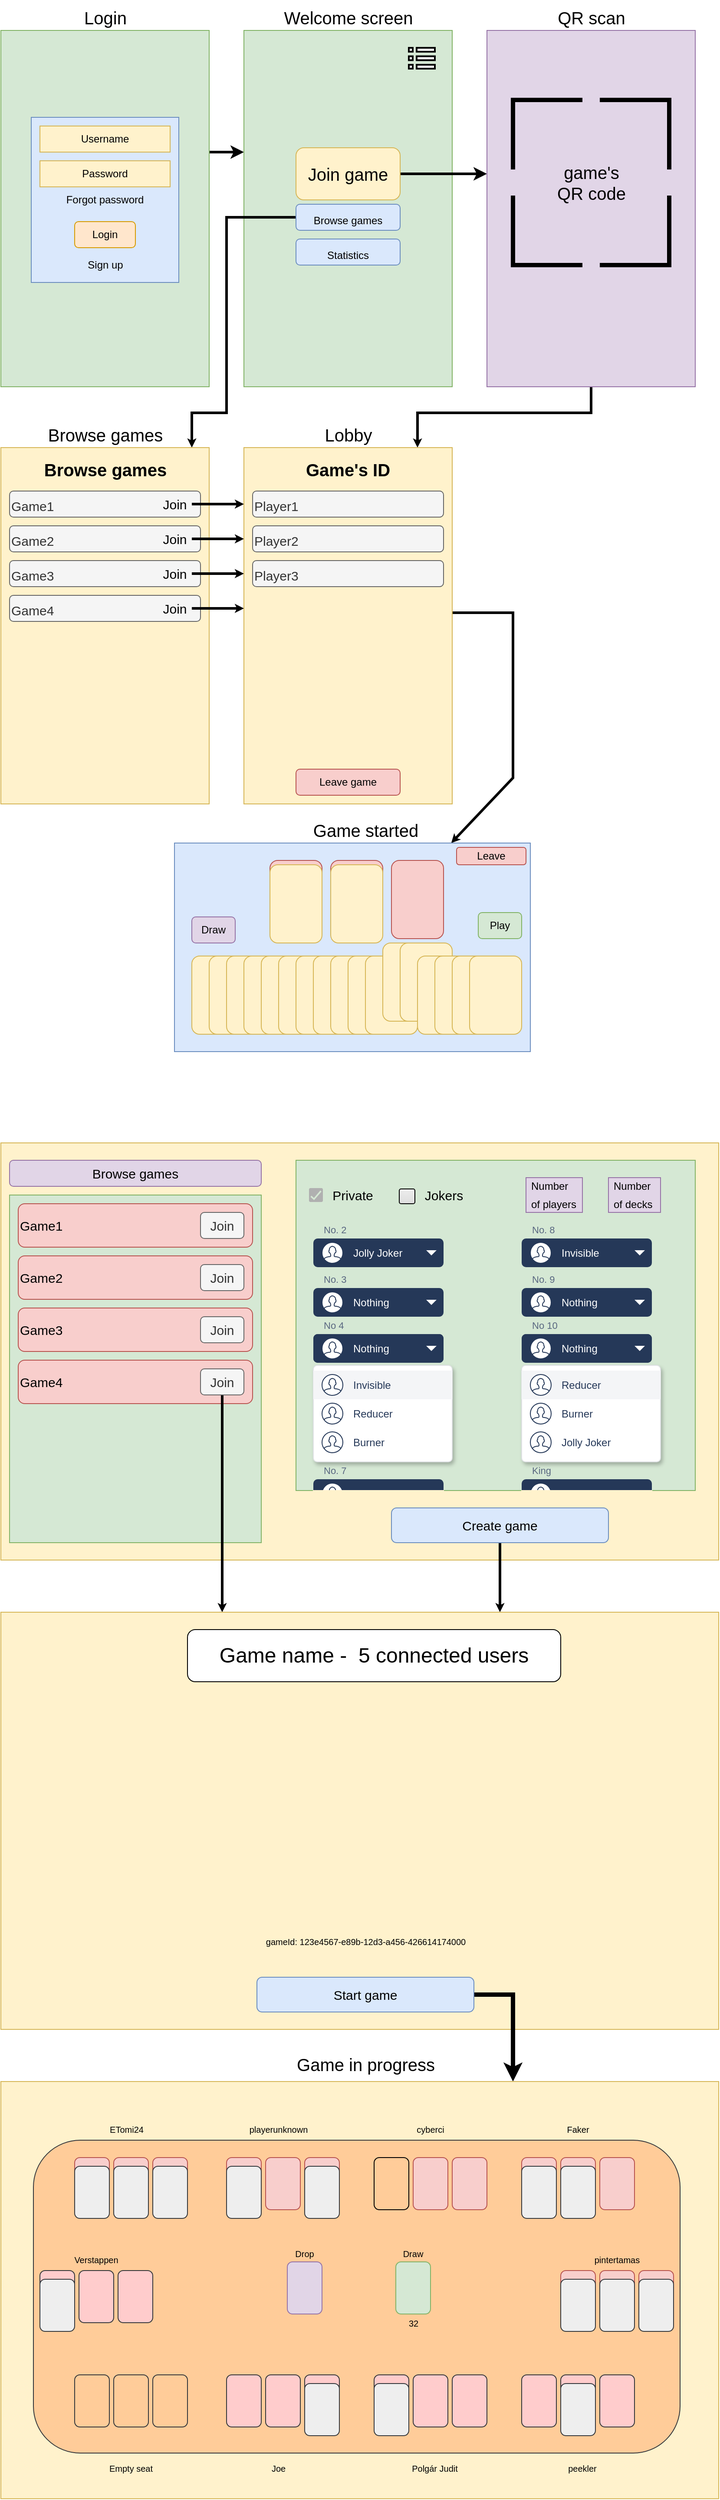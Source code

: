 <mxfile version="17.1.3" type="device"><diagram id="ppjYum0InHCJ8XuV95lM" name="Page-1"><mxGraphModel dx="1422" dy="726" grid="1" gridSize="10" guides="1" tooltips="1" connect="1" arrows="1" fold="1" page="1" pageScale="1" pageWidth="827" pageHeight="1169" math="0" shadow="0"><root><mxCell id="0"/><mxCell id="1" parent="0"/><mxCell id="SEKt87RQ-kt64oMOEVJj-13" value="" style="edgeStyle=orthogonalEdgeStyle;rounded=0;orthogonalLoop=1;jettySize=auto;html=1;fontSize=24;strokeWidth=3;" parent="1" source="SEKt87RQ-kt64oMOEVJj-2" target="SEKt87RQ-kt64oMOEVJj-10" edge="1"><mxGeometry relative="1" as="geometry"><Array as="points"><mxPoint x="260" y="180"/><mxPoint x="260" y="180"/></Array></mxGeometry></mxCell><mxCell id="SEKt87RQ-kt64oMOEVJj-2" value="" style="rounded=0;whiteSpace=wrap;html=1;strokeColor=#82b366;fillColor=#d5e8d4;" parent="1" vertex="1"><mxGeometry y="40" width="240" height="410" as="geometry"/></mxCell><mxCell id="SEKt87RQ-kt64oMOEVJj-3" value="&lt;font style=&quot;font-size: 20px&quot;&gt;Login&lt;/font&gt;" style="text;html=1;align=center;verticalAlign=middle;resizable=0;points=[];autosize=1;strokeColor=none;fillColor=none;" parent="1" vertex="1"><mxGeometry x="90" y="15" width="60" height="20" as="geometry"/></mxCell><mxCell id="SEKt87RQ-kt64oMOEVJj-4" value="Forgot password" style="rounded=0;whiteSpace=wrap;html=1;strokeColor=#6c8ebf;fillColor=#dae8fc;" parent="1" vertex="1"><mxGeometry x="35" y="140" width="170" height="190" as="geometry"/></mxCell><mxCell id="SEKt87RQ-kt64oMOEVJj-5" value="Username" style="rounded=0;whiteSpace=wrap;html=1;fillColor=#fff2cc;strokeColor=#d6b656;" parent="1" vertex="1"><mxGeometry x="45" y="150" width="150" height="30" as="geometry"/></mxCell><mxCell id="SEKt87RQ-kt64oMOEVJj-6" value="Password" style="rounded=0;whiteSpace=wrap;html=1;fillColor=#fff2cc;strokeColor=#d6b656;" parent="1" vertex="1"><mxGeometry x="45" y="190" width="150" height="30" as="geometry"/></mxCell><mxCell id="SEKt87RQ-kt64oMOEVJj-8" value="Login" style="rounded=1;whiteSpace=wrap;html=1;strokeColor=#d79b00;fillColor=#ffe6cc;" parent="1" vertex="1"><mxGeometry x="85" y="260" width="70" height="30" as="geometry"/></mxCell><mxCell id="SEKt87RQ-kt64oMOEVJj-9" value="Sign up" style="text;html=1;align=center;verticalAlign=middle;resizable=0;points=[];autosize=1;strokeColor=none;fillColor=none;" parent="1" vertex="1"><mxGeometry x="90" y="300" width="60" height="20" as="geometry"/></mxCell><mxCell id="SEKt87RQ-kt64oMOEVJj-10" value="" style="rounded=0;whiteSpace=wrap;html=1;strokeColor=#82b366;fillColor=#d5e8d4;" parent="1" vertex="1"><mxGeometry x="280" y="40" width="240" height="410" as="geometry"/></mxCell><mxCell id="SEKt87RQ-kt64oMOEVJj-22" style="edgeStyle=orthogonalEdgeStyle;rounded=0;orthogonalLoop=1;jettySize=auto;html=1;fontSize=20;strokeWidth=3;" parent="1" source="SEKt87RQ-kt64oMOEVJj-14" target="SEKt87RQ-kt64oMOEVJj-21" edge="1"><mxGeometry relative="1" as="geometry"><Array as="points"><mxPoint x="570" y="220"/><mxPoint x="570" y="220"/></Array></mxGeometry></mxCell><mxCell id="SEKt87RQ-kt64oMOEVJj-14" value="&lt;font style=&quot;font-size: 20px&quot;&gt;Join game&lt;/font&gt;" style="rounded=1;whiteSpace=wrap;html=1;fontSize=24;fillColor=#fff2cc;strokeColor=#d6b656;" parent="1" vertex="1"><mxGeometry x="340" y="175" width="120" height="60" as="geometry"/></mxCell><mxCell id="SEKt87RQ-kt64oMOEVJj-17" value="" style="html=1;verticalLabelPosition=bottom;align=center;labelBackgroundColor=#ffffff;verticalAlign=top;strokeWidth=2;shadow=0;dashed=0;shape=mxgraph.ios7.icons.preferences;pointerEvents=1;rounded=1;fontSize=24;" parent="1" vertex="1"><mxGeometry x="470" y="60" width="30" height="24" as="geometry"/></mxCell><mxCell id="SEKt87RQ-kt64oMOEVJj-18" value="&lt;font style=&quot;font-size: 20px&quot;&gt;Welcome screen&lt;/font&gt;" style="text;html=1;align=center;verticalAlign=middle;resizable=0;points=[];autosize=1;strokeColor=none;fillColor=none;fontSize=24;" parent="1" vertex="1"><mxGeometry x="320" y="5" width="160" height="40" as="geometry"/></mxCell><mxCell id="SEKt87RQ-kt64oMOEVJj-20" value="&lt;font style=&quot;font-size: 12px&quot;&gt;Statistics&lt;/font&gt;" style="rounded=1;whiteSpace=wrap;html=1;fontSize=24;fillColor=#dae8fc;strokeColor=#6c8ebf;" parent="1" vertex="1"><mxGeometry x="340" y="280" width="120" height="30" as="geometry"/></mxCell><mxCell id="SEKt87RQ-kt64oMOEVJj-33" style="edgeStyle=orthogonalEdgeStyle;rounded=0;orthogonalLoop=1;jettySize=auto;html=1;fontSize=20;strokeWidth=1;endSize=1;startSize=1;jumpSize=1;startArrow=none;" parent="1" source="SEKt87RQ-kt64oMOEVJj-34" target="SEKt87RQ-kt64oMOEVJj-32" edge="1"><mxGeometry relative="1" as="geometry"><Array as="points"><mxPoint x="400" y="490"/></Array></mxGeometry></mxCell><mxCell id="SEKt87RQ-kt64oMOEVJj-119" style="edgeStyle=orthogonalEdgeStyle;rounded=0;jumpSize=1;orthogonalLoop=1;jettySize=auto;html=1;fontSize=15;startSize=1;endSize=1;strokeWidth=3;" parent="1" source="SEKt87RQ-kt64oMOEVJj-21" target="SEKt87RQ-kt64oMOEVJj-32" edge="1"><mxGeometry relative="1" as="geometry"><Array as="points"><mxPoint x="680" y="480"/><mxPoint x="480" y="480"/></Array></mxGeometry></mxCell><mxCell id="SEKt87RQ-kt64oMOEVJj-21" value="" style="rounded=0;whiteSpace=wrap;html=1;strokeColor=#9673a6;fillColor=#e1d5e7;" parent="1" vertex="1"><mxGeometry x="560" y="40" width="240" height="410" as="geometry"/></mxCell><mxCell id="SEKt87RQ-kt64oMOEVJj-24" value="" style="endArrow=none;html=1;rounded=0;fontSize=20;strokeWidth=5;" parent="1" edge="1"><mxGeometry width="50" height="50" relative="1" as="geometry"><mxPoint x="670" y="120" as="sourcePoint"/><mxPoint x="590" y="200" as="targetPoint"/><Array as="points"><mxPoint x="590" y="120"/></Array></mxGeometry></mxCell><mxCell id="SEKt87RQ-kt64oMOEVJj-25" value="" style="endArrow=none;html=1;rounded=0;fontSize=20;strokeWidth=5;" parent="1" edge="1"><mxGeometry width="50" height="50" relative="1" as="geometry"><mxPoint x="690" y="120" as="sourcePoint"/><mxPoint x="770" y="200" as="targetPoint"/><Array as="points"><mxPoint x="770" y="120"/></Array></mxGeometry></mxCell><mxCell id="SEKt87RQ-kt64oMOEVJj-28" value="" style="endArrow=none;html=1;rounded=0;fontSize=20;strokeWidth=5;" parent="1" edge="1"><mxGeometry width="50" height="50" relative="1" as="geometry"><mxPoint x="690" y="310" as="sourcePoint"/><mxPoint x="770" y="230" as="targetPoint"/><Array as="points"><mxPoint x="770" y="310"/></Array></mxGeometry></mxCell><mxCell id="SEKt87RQ-kt64oMOEVJj-29" value="" style="endArrow=none;html=1;rounded=0;fontSize=20;strokeWidth=5;" parent="1" edge="1"><mxGeometry width="50" height="50" relative="1" as="geometry"><mxPoint x="670" y="310" as="sourcePoint"/><mxPoint x="590" y="230" as="targetPoint"/><Array as="points"><mxPoint x="590" y="310"/></Array></mxGeometry></mxCell><mxCell id="SEKt87RQ-kt64oMOEVJj-30" value="QR scan" style="text;html=1;align=center;verticalAlign=middle;resizable=0;points=[];autosize=1;strokeColor=none;fillColor=none;fontSize=20;" parent="1" vertex="1"><mxGeometry x="635" y="10" width="90" height="30" as="geometry"/></mxCell><mxCell id="SEKt87RQ-kt64oMOEVJj-31" value="game's&lt;br&gt;QR code" style="text;html=1;align=center;verticalAlign=middle;resizable=0;points=[];autosize=1;strokeColor=none;fillColor=none;fontSize=20;" parent="1" vertex="1"><mxGeometry x="635" y="190" width="90" height="50" as="geometry"/></mxCell><mxCell id="SEKt87RQ-kt64oMOEVJj-121" style="edgeStyle=orthogonalEdgeStyle;rounded=0;jumpSize=1;orthogonalLoop=1;jettySize=auto;html=1;fontSize=15;startSize=1;endSize=1;strokeWidth=3;" parent="1" source="SEKt87RQ-kt64oMOEVJj-32" target="SEKt87RQ-kt64oMOEVJj-43" edge="1"><mxGeometry relative="1" as="geometry"><mxPoint x="750" y="940" as="targetPoint"/><Array as="points"><mxPoint x="590" y="710"/><mxPoint x="590" y="900"/></Array></mxGeometry></mxCell><mxCell id="SEKt87RQ-kt64oMOEVJj-32" value="" style="rounded=0;whiteSpace=wrap;html=1;strokeColor=#d6b656;fillColor=#fff2cc;" parent="1" vertex="1"><mxGeometry x="280" y="520" width="240" height="410" as="geometry"/></mxCell><mxCell id="SEKt87RQ-kt64oMOEVJj-34" value="Lobby" style="text;html=1;align=center;verticalAlign=middle;resizable=0;points=[];autosize=1;strokeColor=none;fillColor=none;fontSize=20;" parent="1" vertex="1"><mxGeometry x="365" y="490" width="70" height="30" as="geometry"/></mxCell><mxCell id="SEKt87RQ-kt64oMOEVJj-36" value="&lt;b&gt;Game's ID&lt;/b&gt;" style="text;html=1;strokeColor=none;fillColor=none;align=center;verticalAlign=middle;whiteSpace=wrap;rounded=0;fontSize=20;" parent="1" vertex="1"><mxGeometry x="345" y="530" width="110" height="30" as="geometry"/></mxCell><mxCell id="SEKt87RQ-kt64oMOEVJj-37" value="&lt;font style=&quot;font-size: 15px&quot;&gt;Player1&lt;/font&gt;" style="rounded=1;whiteSpace=wrap;html=1;fontSize=20;strokeColor=#666666;fillColor=#f5f5f5;fontColor=#333333;align=left;" parent="1" vertex="1"><mxGeometry x="290" y="570" width="220" height="30" as="geometry"/></mxCell><mxCell id="SEKt87RQ-kt64oMOEVJj-38" value="&lt;font style=&quot;font-size: 15px&quot;&gt;Player2&lt;/font&gt;" style="rounded=1;whiteSpace=wrap;html=1;fontSize=20;strokeColor=#666666;fillColor=#f5f5f5;fontColor=#333333;align=left;" parent="1" vertex="1"><mxGeometry x="290" y="610" width="220" height="30" as="geometry"/></mxCell><mxCell id="SEKt87RQ-kt64oMOEVJj-39" value="&lt;font style=&quot;font-size: 15px&quot;&gt;Player3&lt;/font&gt;" style="rounded=1;whiteSpace=wrap;html=1;fontSize=20;strokeColor=#666666;fillColor=#f5f5f5;fontColor=#333333;align=left;" parent="1" vertex="1"><mxGeometry x="290" y="650" width="220" height="30" as="geometry"/></mxCell><mxCell id="SEKt87RQ-kt64oMOEVJj-41" value="Leave game" style="rounded=1;whiteSpace=wrap;html=1;fontSize=12;strokeColor=#b85450;fillColor=#f8cecc;" parent="1" vertex="1"><mxGeometry x="340" y="890" width="120" height="30" as="geometry"/></mxCell><mxCell id="SEKt87RQ-kt64oMOEVJj-43" value="" style="rounded=0;whiteSpace=wrap;html=1;strokeColor=#6c8ebf;fillColor=#dae8fc;rotation=90;" parent="1" vertex="1"><mxGeometry x="285" y="890" width="240" height="410" as="geometry"/></mxCell><mxCell id="SEKt87RQ-kt64oMOEVJj-44" value="&lt;font style=&quot;font-size: 20px&quot;&gt;Game started&lt;/font&gt;" style="text;html=1;align=center;verticalAlign=middle;resizable=0;points=[];autosize=1;strokeColor=none;fillColor=none;fontSize=12;" parent="1" vertex="1"><mxGeometry x="350" y="950" width="140" height="20" as="geometry"/></mxCell><mxCell id="SEKt87RQ-kt64oMOEVJj-45" value="" style="rounded=1;whiteSpace=wrap;html=1;fontSize=20;strokeColor=#d6b656;fillColor=#fff2cc;" parent="1" vertex="1"><mxGeometry x="220" y="1105" width="60" height="90" as="geometry"/></mxCell><mxCell id="SEKt87RQ-kt64oMOEVJj-47" value="" style="rounded=1;whiteSpace=wrap;html=1;fontSize=20;strokeColor=#d6b656;fillColor=#fff2cc;" parent="1" vertex="1"><mxGeometry x="240" y="1105" width="60" height="90" as="geometry"/></mxCell><mxCell id="SEKt87RQ-kt64oMOEVJj-48" value="" style="rounded=1;whiteSpace=wrap;html=1;fontSize=20;strokeColor=#d6b656;fillColor=#fff2cc;" parent="1" vertex="1"><mxGeometry x="260" y="1105" width="60" height="90" as="geometry"/></mxCell><mxCell id="SEKt87RQ-kt64oMOEVJj-49" value="" style="rounded=1;whiteSpace=wrap;html=1;fontSize=20;strokeColor=#d6b656;fillColor=#fff2cc;" parent="1" vertex="1"><mxGeometry x="280" y="1105" width="60" height="90" as="geometry"/></mxCell><mxCell id="SEKt87RQ-kt64oMOEVJj-50" value="" style="rounded=1;whiteSpace=wrap;html=1;fontSize=20;strokeColor=#d6b656;fillColor=#fff2cc;" parent="1" vertex="1"><mxGeometry x="300" y="1105" width="60" height="90" as="geometry"/></mxCell><mxCell id="SEKt87RQ-kt64oMOEVJj-51" value="" style="rounded=1;whiteSpace=wrap;html=1;fontSize=20;strokeColor=#d6b656;fillColor=#fff2cc;" parent="1" vertex="1"><mxGeometry x="320" y="1105" width="60" height="90" as="geometry"/></mxCell><mxCell id="SEKt87RQ-kt64oMOEVJj-52" value="" style="rounded=1;whiteSpace=wrap;html=1;fontSize=20;strokeColor=#d6b656;fillColor=#fff2cc;" parent="1" vertex="1"><mxGeometry x="340" y="1105" width="60" height="90" as="geometry"/></mxCell><mxCell id="SEKt87RQ-kt64oMOEVJj-53" value="" style="rounded=1;whiteSpace=wrap;html=1;fontSize=20;strokeColor=#d6b656;fillColor=#fff2cc;" parent="1" vertex="1"><mxGeometry x="360" y="1105" width="60" height="90" as="geometry"/></mxCell><mxCell id="SEKt87RQ-kt64oMOEVJj-54" value="" style="rounded=1;whiteSpace=wrap;html=1;fontSize=20;strokeColor=#d6b656;fillColor=#fff2cc;" parent="1" vertex="1"><mxGeometry x="380" y="1105" width="60" height="90" as="geometry"/></mxCell><mxCell id="SEKt87RQ-kt64oMOEVJj-55" value="" style="rounded=1;whiteSpace=wrap;html=1;fontSize=20;strokeColor=#d6b656;fillColor=#fff2cc;" parent="1" vertex="1"><mxGeometry x="400" y="1105" width="60" height="90" as="geometry"/></mxCell><mxCell id="SEKt87RQ-kt64oMOEVJj-56" value="" style="rounded=1;whiteSpace=wrap;html=1;fontSize=20;strokeColor=#d6b656;fillColor=#fff2cc;" parent="1" vertex="1"><mxGeometry x="420" y="1105" width="60" height="90" as="geometry"/></mxCell><mxCell id="SEKt87RQ-kt64oMOEVJj-57" value="" style="rounded=1;whiteSpace=wrap;html=1;fontSize=20;strokeColor=#d6b656;fillColor=#fff2cc;" parent="1" vertex="1"><mxGeometry x="440" y="1090" width="60" height="90" as="geometry"/></mxCell><mxCell id="SEKt87RQ-kt64oMOEVJj-58" value="" style="rounded=1;whiteSpace=wrap;html=1;fontSize=20;strokeColor=#d6b656;fillColor=#fff2cc;" parent="1" vertex="1"><mxGeometry x="460" y="1090" width="60" height="90" as="geometry"/></mxCell><mxCell id="SEKt87RQ-kt64oMOEVJj-59" value="" style="rounded=1;whiteSpace=wrap;html=1;fontSize=20;strokeColor=#d6b656;fillColor=#fff2cc;" parent="1" vertex="1"><mxGeometry x="480" y="1105" width="60" height="90" as="geometry"/></mxCell><mxCell id="SEKt87RQ-kt64oMOEVJj-60" value="" style="rounded=1;whiteSpace=wrap;html=1;fontSize=20;strokeColor=#d6b656;fillColor=#fff2cc;" parent="1" vertex="1"><mxGeometry x="500" y="1105" width="60" height="90" as="geometry"/></mxCell><mxCell id="SEKt87RQ-kt64oMOEVJj-61" value="" style="rounded=1;whiteSpace=wrap;html=1;fontSize=20;strokeColor=#d6b656;fillColor=#fff2cc;" parent="1" vertex="1"><mxGeometry x="520" y="1105" width="60" height="90" as="geometry"/></mxCell><mxCell id="SEKt87RQ-kt64oMOEVJj-62" value="" style="rounded=1;whiteSpace=wrap;html=1;fontSize=20;strokeColor=#d6b656;fillColor=#fff2cc;" parent="1" vertex="1"><mxGeometry x="540" y="1105" width="60" height="90" as="geometry"/></mxCell><mxCell id="SEKt87RQ-kt64oMOEVJj-63" value="" style="rounded=1;whiteSpace=wrap;html=1;fontSize=20;strokeColor=#b85450;fillColor=#f8cecc;" parent="1" vertex="1"><mxGeometry x="310" y="995" width="60" height="90" as="geometry"/></mxCell><mxCell id="SEKt87RQ-kt64oMOEVJj-64" value="" style="rounded=1;whiteSpace=wrap;html=1;fontSize=20;strokeColor=#b85450;fillColor=#f8cecc;" parent="1" vertex="1"><mxGeometry x="380" y="995" width="60" height="90" as="geometry"/></mxCell><mxCell id="SEKt87RQ-kt64oMOEVJj-65" value="" style="rounded=1;whiteSpace=wrap;html=1;fontSize=20;strokeColor=#b85450;fillColor=#f8cecc;" parent="1" vertex="1"><mxGeometry x="450" y="995" width="60" height="90" as="geometry"/></mxCell><mxCell id="SEKt87RQ-kt64oMOEVJj-66" value="" style="rounded=1;whiteSpace=wrap;html=1;fontSize=20;strokeColor=#d6b656;fillColor=#fff2cc;" parent="1" vertex="1"><mxGeometry x="310" y="1000" width="60" height="90" as="geometry"/></mxCell><mxCell id="SEKt87RQ-kt64oMOEVJj-67" value="" style="rounded=1;whiteSpace=wrap;html=1;fontSize=20;strokeColor=#d6b656;fillColor=#fff2cc;" parent="1" vertex="1"><mxGeometry x="380" y="1000" width="60" height="90" as="geometry"/></mxCell><mxCell id="SEKt87RQ-kt64oMOEVJj-71" value="Leave" style="rounded=1;whiteSpace=wrap;html=1;fontSize=12;strokeColor=#b85450;fillColor=#f8cecc;" parent="1" vertex="1"><mxGeometry x="525" y="980" width="80" height="20" as="geometry"/></mxCell><mxCell id="SEKt87RQ-kt64oMOEVJj-91" value="Play" style="rounded=1;whiteSpace=wrap;html=1;fontSize=12;fillColor=#d5e8d4;strokeColor=#82b366;" parent="1" vertex="1"><mxGeometry x="550" y="1055" width="50" height="30" as="geometry"/></mxCell><mxCell id="SEKt87RQ-kt64oMOEVJj-92" value="Draw" style="rounded=1;whiteSpace=wrap;html=1;fontSize=12;fillColor=#e1d5e7;strokeColor=#9673a6;" parent="1" vertex="1"><mxGeometry x="220" y="1060" width="50" height="30" as="geometry"/></mxCell><mxCell id="SEKt87RQ-kt64oMOEVJj-93" value="" style="rounded=0;whiteSpace=wrap;html=1;strokeColor=#d6b656;fillColor=#fff2cc;fontSize=15;" parent="1" vertex="1"><mxGeometry y="1320" width="827" height="480" as="geometry"/></mxCell><mxCell id="SEKt87RQ-kt64oMOEVJj-113" style="edgeStyle=orthogonalEdgeStyle;rounded=0;jumpSize=1;orthogonalLoop=1;jettySize=auto;html=1;fontSize=15;startSize=1;endSize=1;strokeWidth=3;" parent="1" source="SEKt87RQ-kt64oMOEVJj-95" target="SEKt87RQ-kt64oMOEVJj-96" edge="1"><mxGeometry relative="1" as="geometry"><Array as="points"><mxPoint x="260" y="255"/><mxPoint x="260" y="480"/><mxPoint x="220" y="480"/></Array></mxGeometry></mxCell><mxCell id="SEKt87RQ-kt64oMOEVJj-95" value="&lt;span style=&quot;font-size: 12px&quot;&gt;Browse games&lt;/span&gt;" style="rounded=1;whiteSpace=wrap;html=1;fontSize=24;fillColor=#dae8fc;strokeColor=#6c8ebf;" parent="1" vertex="1"><mxGeometry x="340" y="240" width="120" height="30" as="geometry"/></mxCell><mxCell id="SEKt87RQ-kt64oMOEVJj-96" value="" style="rounded=0;whiteSpace=wrap;html=1;strokeColor=#d6b656;fillColor=#fff2cc;" parent="1" vertex="1"><mxGeometry y="520" width="240" height="410" as="geometry"/></mxCell><mxCell id="SEKt87RQ-kt64oMOEVJj-99" value="&lt;b&gt;Browse games&lt;/b&gt;" style="text;html=1;strokeColor=none;fillColor=none;align=center;verticalAlign=middle;whiteSpace=wrap;rounded=0;fontSize=20;" parent="1" vertex="1"><mxGeometry x="42.5" y="530" width="155" height="30" as="geometry"/></mxCell><mxCell id="SEKt87RQ-kt64oMOEVJj-100" value="&lt;font style=&quot;font-size: 15px&quot;&gt;Game1&lt;/font&gt;" style="rounded=1;whiteSpace=wrap;html=1;fontSize=20;strokeColor=#666666;fillColor=#f5f5f5;fontColor=#333333;align=left;" parent="1" vertex="1"><mxGeometry x="10" y="570" width="220" height="30" as="geometry"/></mxCell><mxCell id="SEKt87RQ-kt64oMOEVJj-101" value="&lt;font style=&quot;font-size: 15px&quot;&gt;Game2&lt;/font&gt;" style="rounded=1;whiteSpace=wrap;html=1;fontSize=20;strokeColor=#666666;fillColor=#f5f5f5;fontColor=#333333;align=left;" parent="1" vertex="1"><mxGeometry x="10" y="610" width="220" height="30" as="geometry"/></mxCell><mxCell id="SEKt87RQ-kt64oMOEVJj-102" value="&lt;font style=&quot;font-size: 15px&quot;&gt;Game3&lt;/font&gt;" style="rounded=1;whiteSpace=wrap;html=1;fontSize=20;strokeColor=#666666;fillColor=#f5f5f5;fontColor=#333333;align=left;" parent="1" vertex="1"><mxGeometry x="10" y="650" width="220" height="30" as="geometry"/></mxCell><mxCell id="SEKt87RQ-kt64oMOEVJj-103" value="&lt;font style=&quot;font-size: 15px&quot;&gt;Game4&lt;/font&gt;" style="rounded=1;whiteSpace=wrap;html=1;fontSize=20;strokeColor=#666666;fillColor=#f5f5f5;fontColor=#333333;align=left;" parent="1" vertex="1"><mxGeometry x="10" y="690" width="220" height="30" as="geometry"/></mxCell><mxCell id="SEKt87RQ-kt64oMOEVJj-115" style="edgeStyle=orthogonalEdgeStyle;rounded=0;jumpSize=1;orthogonalLoop=1;jettySize=auto;html=1;fontSize=15;startSize=1;endSize=1;strokeWidth=3;" parent="1" source="SEKt87RQ-kt64oMOEVJj-108" target="SEKt87RQ-kt64oMOEVJj-32" edge="1"><mxGeometry relative="1" as="geometry"><Array as="points"><mxPoint x="280" y="585"/><mxPoint x="280" y="585"/></Array></mxGeometry></mxCell><mxCell id="SEKt87RQ-kt64oMOEVJj-108" value="Join" style="text;html=1;align=center;verticalAlign=middle;resizable=0;points=[];autosize=1;strokeColor=none;fillColor=none;fontSize=15;" parent="1" vertex="1"><mxGeometry x="180" y="575" width="40" height="20" as="geometry"/></mxCell><mxCell id="SEKt87RQ-kt64oMOEVJj-116" style="edgeStyle=orthogonalEdgeStyle;rounded=0;jumpSize=1;orthogonalLoop=1;jettySize=auto;html=1;fontSize=15;startSize=1;endSize=1;strokeWidth=3;" parent="1" source="SEKt87RQ-kt64oMOEVJj-109" target="SEKt87RQ-kt64oMOEVJj-32" edge="1"><mxGeometry relative="1" as="geometry"><Array as="points"><mxPoint x="270" y="625"/><mxPoint x="270" y="625"/></Array></mxGeometry></mxCell><mxCell id="SEKt87RQ-kt64oMOEVJj-109" value="Join" style="text;html=1;align=center;verticalAlign=middle;resizable=0;points=[];autosize=1;strokeColor=none;fillColor=none;fontSize=15;" parent="1" vertex="1"><mxGeometry x="180" y="615" width="40" height="20" as="geometry"/></mxCell><mxCell id="SEKt87RQ-kt64oMOEVJj-117" style="edgeStyle=orthogonalEdgeStyle;rounded=0;jumpSize=1;orthogonalLoop=1;jettySize=auto;html=1;fontSize=15;startSize=1;endSize=1;strokeWidth=3;" parent="1" source="SEKt87RQ-kt64oMOEVJj-110" target="SEKt87RQ-kt64oMOEVJj-32" edge="1"><mxGeometry relative="1" as="geometry"><Array as="points"><mxPoint x="270" y="665"/><mxPoint x="270" y="665"/></Array></mxGeometry></mxCell><mxCell id="SEKt87RQ-kt64oMOEVJj-110" value="Join" style="text;html=1;align=center;verticalAlign=middle;resizable=0;points=[];autosize=1;strokeColor=none;fillColor=none;fontSize=15;" parent="1" vertex="1"><mxGeometry x="180" y="655" width="40" height="20" as="geometry"/></mxCell><mxCell id="SEKt87RQ-kt64oMOEVJj-118" style="edgeStyle=orthogonalEdgeStyle;rounded=0;jumpSize=1;orthogonalLoop=1;jettySize=auto;html=1;fontSize=15;startSize=1;endSize=1;strokeWidth=3;" parent="1" source="SEKt87RQ-kt64oMOEVJj-111" target="SEKt87RQ-kt64oMOEVJj-32" edge="1"><mxGeometry relative="1" as="geometry"><Array as="points"><mxPoint x="270" y="705"/><mxPoint x="270" y="705"/></Array></mxGeometry></mxCell><mxCell id="SEKt87RQ-kt64oMOEVJj-111" value="Join" style="text;html=1;align=center;verticalAlign=middle;resizable=0;points=[];autosize=1;strokeColor=none;fillColor=none;fontSize=15;" parent="1" vertex="1"><mxGeometry x="180" y="695" width="40" height="20" as="geometry"/></mxCell><mxCell id="SEKt87RQ-kt64oMOEVJj-123" value="Browse games" style="rounded=1;whiteSpace=wrap;html=1;fontSize=15;strokeColor=#9673a6;fillColor=#e1d5e7;" parent="1" vertex="1"><mxGeometry x="10" y="1340" width="290" height="30" as="geometry"/></mxCell><mxCell id="SEKt87RQ-kt64oMOEVJj-124" value="" style="rounded=0;whiteSpace=wrap;html=1;fontSize=15;fillColor=#d5e8d4;strokeColor=#82b366;" parent="1" vertex="1"><mxGeometry x="10" y="1380" width="290" height="400" as="geometry"/></mxCell><mxCell id="SEKt87RQ-kt64oMOEVJj-125" value="Game1" style="rounded=1;whiteSpace=wrap;html=1;fontSize=15;strokeColor=#b85450;fillColor=#f8cecc;align=left;" parent="1" vertex="1"><mxGeometry x="20" y="1390" width="270" height="50" as="geometry"/></mxCell><mxCell id="SEKt87RQ-kt64oMOEVJj-126" value="Join" style="rounded=1;whiteSpace=wrap;html=1;fontSize=15;strokeColor=#666666;fillColor=#f5f5f5;fontColor=#333333;" parent="1" vertex="1"><mxGeometry x="230" y="1400" width="50" height="30" as="geometry"/></mxCell><mxCell id="SEKt87RQ-kt64oMOEVJj-127" value="Game2" style="rounded=1;whiteSpace=wrap;html=1;fontSize=15;strokeColor=#b85450;fillColor=#f8cecc;align=left;" parent="1" vertex="1"><mxGeometry x="20" y="1450" width="270" height="50" as="geometry"/></mxCell><mxCell id="SEKt87RQ-kt64oMOEVJj-128" value="Join" style="rounded=1;whiteSpace=wrap;html=1;fontSize=15;strokeColor=#666666;fillColor=#f5f5f5;fontColor=#333333;" parent="1" vertex="1"><mxGeometry x="230" y="1460" width="50" height="30" as="geometry"/></mxCell><mxCell id="SEKt87RQ-kt64oMOEVJj-129" value="Game3" style="rounded=1;whiteSpace=wrap;html=1;fontSize=15;strokeColor=#b85450;fillColor=#f8cecc;align=left;" parent="1" vertex="1"><mxGeometry x="20" y="1510" width="270" height="50" as="geometry"/></mxCell><mxCell id="SEKt87RQ-kt64oMOEVJj-130" value="Join" style="rounded=1;whiteSpace=wrap;html=1;fontSize=15;strokeColor=#666666;fillColor=#f5f5f5;fontColor=#333333;" parent="1" vertex="1"><mxGeometry x="230" y="1520" width="50" height="30" as="geometry"/></mxCell><mxCell id="SEKt87RQ-kt64oMOEVJj-131" value="Game4" style="rounded=1;whiteSpace=wrap;html=1;fontSize=15;strokeColor=#b85450;fillColor=#f8cecc;align=left;" parent="1" vertex="1"><mxGeometry x="20" y="1570" width="270" height="50" as="geometry"/></mxCell><mxCell id="SEKt87RQ-kt64oMOEVJj-223" style="edgeStyle=orthogonalEdgeStyle;rounded=0;jumpSize=1;orthogonalLoop=1;jettySize=auto;html=1;fontSize=12;startSize=1;endSize=1;strokeWidth=3;" parent="1" source="SEKt87RQ-kt64oMOEVJj-132" target="SEKt87RQ-kt64oMOEVJj-220" edge="1"><mxGeometry relative="1" as="geometry"><Array as="points"><mxPoint x="255" y="1800"/><mxPoint x="255" y="1800"/></Array></mxGeometry></mxCell><mxCell id="SEKt87RQ-kt64oMOEVJj-132" value="Join" style="rounded=1;whiteSpace=wrap;html=1;fontSize=15;strokeColor=#666666;fillColor=#f5f5f5;fontColor=#333333;" parent="1" vertex="1"><mxGeometry x="230" y="1580" width="50" height="30" as="geometry"/></mxCell><mxCell id="SEKt87RQ-kt64oMOEVJj-133" value="Browse games" style="text;html=1;align=center;verticalAlign=middle;resizable=0;points=[];autosize=1;strokeColor=none;fillColor=none;fontSize=20;" parent="1" vertex="1"><mxGeometry x="45" y="490" width="150" height="30" as="geometry"/></mxCell><mxCell id="SEKt87RQ-kt64oMOEVJj-134" value="" style="rounded=0;whiteSpace=wrap;html=1;fontSize=15;fillColor=#d5e8d4;strokeColor=#82b366;" parent="1" vertex="1"><mxGeometry x="340" y="1340" width="460" height="380" as="geometry"/></mxCell><mxCell id="SEKt87RQ-kt64oMOEVJj-136" value="" style="dashed=0;labelPosition=right;align=left;shape=mxgraph.gmdl.checkbox;strokeColor=none;fillColor=#B0B0B0;strokeWidth=2;aspect=fixed;sketch=0;rounded=0;fontSize=15;" parent="1" vertex="1"><mxGeometry x="355" y="1372" width="16" height="16" as="geometry"/></mxCell><mxCell id="SEKt87RQ-kt64oMOEVJj-137" value="Private" style="text;html=1;align=center;verticalAlign=middle;resizable=0;points=[];autosize=1;strokeColor=none;fillColor=none;fontSize=15;" parent="1" vertex="1"><mxGeometry x="375" y="1370" width="60" height="20" as="geometry"/></mxCell><mxCell id="SEKt87RQ-kt64oMOEVJj-142" value="&lt;font style=&quot;font-size: 12px&quot;&gt;Number&lt;br&gt;of players&lt;/font&gt;" style="strokeWidth=1;shadow=0;dashed=0;align=center;html=1;shape=mxgraph.mockup.text.textBox;align=left;fontSize=17;spacingLeft=4;spacingTop=-3;strokeColor=#9673a6;mainText=;rounded=0;fillColor=#e1d5e7;" parent="1" vertex="1"><mxGeometry x="605" y="1360" width="65" height="40" as="geometry"/></mxCell><mxCell id="SEKt87RQ-kt64oMOEVJj-143" value="&lt;span style=&quot;font-size: 12px&quot;&gt;Number&lt;br&gt;of decks&lt;/span&gt;" style="strokeWidth=1;shadow=0;dashed=0;align=center;html=1;shape=mxgraph.mockup.text.textBox;align=left;fontSize=17;spacingLeft=4;spacingTop=-3;strokeColor=#9673a6;mainText=;rounded=0;fillColor=#e1d5e7;" parent="1" vertex="1"><mxGeometry x="700" y="1360" width="60" height="40" as="geometry"/></mxCell><mxCell id="SEKt87RQ-kt64oMOEVJj-146" value="Jokers" style="text;html=1;align=center;verticalAlign=middle;resizable=0;points=[];autosize=1;strokeColor=none;fillColor=none;fontSize=15;" parent="1" vertex="1"><mxGeometry x="480" y="1370" width="60" height="20" as="geometry"/></mxCell><mxCell id="SEKt87RQ-kt64oMOEVJj-147" value="" style="html=1;shadow=0;dashed=0;shape=mxgraph.bootstrap.checkbox2;labelPosition=right;verticalLabelPosition=middle;align=left;verticalAlign=middle;gradientColor=#DEDEDE;fillColor=#EDEDED;checked=0;spacing=5;checkedFill=#0085FC;checkedStroke=#ffffff;sketch=0;rounded=0;fontSize=15;strokeColor=#000000;" parent="1" vertex="1"><mxGeometry x="459" y="1373" width="18" height="17" as="geometry"/></mxCell><mxCell id="SEKt87RQ-kt64oMOEVJj-159" value="No. 3" style="rounded=1;fillColor=none;strokeColor=none;html=1;fontColor=#596780;align=left;fontSize=11;spacingLeft=10;fontSize=11" parent="1" vertex="1"><mxGeometry x="360" y="1467" width="120" height="20" as="geometry"/></mxCell><mxCell id="SEKt87RQ-kt64oMOEVJj-181" value="" style="rounded=1;fillColor=#253858;strokeColor=none;html=1;fontSize=12;" parent="1" vertex="1"><mxGeometry x="360" y="1707" width="150" height="33" as="geometry"/></mxCell><mxCell id="SEKt87RQ-kt64oMOEVJj-182" value="" style="shape=triangle;direction=south;fillColor=#ffffff;strokeColor=none;html=1;rounded=0;fontSize=12;" parent="SEKt87RQ-kt64oMOEVJj-181" vertex="1"><mxGeometry x="1" y="0.5" width="12" height="6" relative="1" as="geometry"><mxPoint x="-20" y="-3" as="offset"/></mxGeometry></mxCell><mxCell id="SEKt87RQ-kt64oMOEVJj-183" value="Paige Turner" style="shape=mxgraph.ios7.icons.user;fillColor=#ffffff;strokeColor=#253858;html=1;fontColor=#ffffff;align=left;fontSize=12;spacingLeft=10;labelPosition=right;verticalLabelPosition=middle;verticalAlign=middle;rounded=0;" parent="SEKt87RQ-kt64oMOEVJj-181" vertex="1"><mxGeometry y="0.5" width="24" height="24" relative="1" as="geometry"><mxPoint x="10" y="-12" as="offset"/></mxGeometry></mxCell><mxCell id="SEKt87RQ-kt64oMOEVJj-160" value="" style="rounded=1;fillColor=#253858;strokeColor=none;html=1;fontSize=12;" parent="1" vertex="1"><mxGeometry x="360" y="1487" width="150" height="33" as="geometry"/></mxCell><mxCell id="SEKt87RQ-kt64oMOEVJj-161" value="" style="shape=triangle;direction=south;fillColor=#ffffff;strokeColor=none;html=1;rounded=0;fontSize=12;" parent="SEKt87RQ-kt64oMOEVJj-160" vertex="1"><mxGeometry x="1" y="0.5" width="12" height="6" relative="1" as="geometry"><mxPoint x="-20" y="-3" as="offset"/></mxGeometry></mxCell><mxCell id="SEKt87RQ-kt64oMOEVJj-162" value="Nothing" style="shape=mxgraph.ios7.icons.user;fillColor=#ffffff;strokeColor=#253858;html=1;fontColor=#ffffff;align=left;fontSize=12;spacingLeft=10;labelPosition=right;verticalLabelPosition=middle;verticalAlign=middle;rounded=0;" parent="SEKt87RQ-kt64oMOEVJj-160" vertex="1"><mxGeometry y="0.5" width="24" height="24" relative="1" as="geometry"><mxPoint x="10" y="-12" as="offset"/></mxGeometry></mxCell><mxCell id="SEKt87RQ-kt64oMOEVJj-163" value="" style="rounded=1;fillColor=#ffffff;strokeColor=#DFE1E5;shadow=1;html=1;arcSize=4;fontSize=12;" parent="1" vertex="1"><mxGeometry x="360" y="1576" width="160" height="111" as="geometry"/></mxCell><mxCell id="SEKt87RQ-kt64oMOEVJj-164" value="" style="rounded=0;fillColor=#F4F5F7;strokeColor=none;shadow=0;html=1;align=left;fontSize=12;spacingLeft=10;fontColor=#253858;resizeWidth=1" parent="SEKt87RQ-kt64oMOEVJj-163" vertex="1"><mxGeometry width="160" height="33" relative="1" as="geometry"><mxPoint y="6" as="offset"/></mxGeometry></mxCell><mxCell id="SEKt87RQ-kt64oMOEVJj-165" value="Invisible" style="shape=mxgraph.ios7.icons.user;fillColor=#ffffff;strokeColor=#253858;html=1;fontColor=#253858;align=left;fontSize=12;spacingLeft=10;labelPosition=right;verticalLabelPosition=middle;verticalAlign=middle;rounded=0;" parent="SEKt87RQ-kt64oMOEVJj-164" vertex="1"><mxGeometry y="0.5" width="24" height="24" relative="1" as="geometry"><mxPoint x="10" y="-12" as="offset"/></mxGeometry></mxCell><mxCell id="SEKt87RQ-kt64oMOEVJj-175" value="" style="rounded=1;fillColor=#253858;strokeColor=none;html=1;fontSize=12;" parent="SEKt87RQ-kt64oMOEVJj-164" vertex="1"><mxGeometry y="-42" width="150" height="33" as="geometry"/></mxCell><mxCell id="SEKt87RQ-kt64oMOEVJj-176" value="" style="shape=triangle;direction=south;fillColor=#ffffff;strokeColor=none;html=1;rounded=0;fontSize=12;" parent="SEKt87RQ-kt64oMOEVJj-175" vertex="1"><mxGeometry x="1" y="0.5" width="12" height="6" relative="1" as="geometry"><mxPoint x="-20" y="-3" as="offset"/></mxGeometry></mxCell><mxCell id="SEKt87RQ-kt64oMOEVJj-177" value="Paige Turner" style="shape=mxgraph.ios7.icons.user;fillColor=#ffffff;strokeColor=#253858;html=1;fontColor=#ffffff;align=left;fontSize=12;spacingLeft=10;labelPosition=right;verticalLabelPosition=middle;verticalAlign=middle;rounded=0;" parent="SEKt87RQ-kt64oMOEVJj-175" vertex="1"><mxGeometry y="0.5" width="24" height="24" relative="1" as="geometry"><mxPoint x="10" y="-12" as="offset"/></mxGeometry></mxCell><mxCell id="SEKt87RQ-kt64oMOEVJj-184" value="No 4" style="rounded=1;fillColor=none;strokeColor=none;html=1;fontColor=#596780;align=left;fontSize=11;spacingLeft=10;fontSize=11" parent="SEKt87RQ-kt64oMOEVJj-164" vertex="1"><mxGeometry y="-62" width="40" height="20" as="geometry"/></mxCell><mxCell id="SEKt87RQ-kt64oMOEVJj-185" value="" style="rounded=1;fillColor=#253858;strokeColor=none;html=1;fontSize=12;" parent="SEKt87RQ-kt64oMOEVJj-164" vertex="1"><mxGeometry y="-42" width="150" height="33" as="geometry"/></mxCell><mxCell id="SEKt87RQ-kt64oMOEVJj-186" value="" style="shape=triangle;direction=south;fillColor=#ffffff;strokeColor=none;html=1;rounded=0;fontSize=12;" parent="SEKt87RQ-kt64oMOEVJj-185" vertex="1"><mxGeometry x="1" y="0.5" width="12" height="6" relative="1" as="geometry"><mxPoint x="-20" y="-3" as="offset"/></mxGeometry></mxCell><mxCell id="SEKt87RQ-kt64oMOEVJj-187" value="Nothing" style="shape=mxgraph.ios7.icons.user;fillColor=#ffffff;strokeColor=#253858;html=1;fontColor=#ffffff;align=left;fontSize=12;spacingLeft=10;labelPosition=right;verticalLabelPosition=middle;verticalAlign=middle;rounded=0;" parent="SEKt87RQ-kt64oMOEVJj-185" vertex="1"><mxGeometry y="0.5" width="24" height="24" relative="1" as="geometry"><mxPoint x="10" y="-12" as="offset"/></mxGeometry></mxCell><mxCell id="SEKt87RQ-kt64oMOEVJj-166" value="" style="rounded=0;fillColor=none;strokeColor=none;shadow=0;html=1;align=left;fontSize=12;spacingLeft=10;fontColor=#253858;resizeWidth=1" parent="SEKt87RQ-kt64oMOEVJj-163" vertex="1"><mxGeometry width="160" height="33" relative="1" as="geometry"><mxPoint y="39" as="offset"/></mxGeometry></mxCell><mxCell id="SEKt87RQ-kt64oMOEVJj-167" value="Reducer" style="shape=mxgraph.ios7.icons.user;fillColor=#ffffff;strokeColor=#253858;html=1;fontColor=#253858;align=left;fontSize=12;spacingLeft=10;labelPosition=right;verticalLabelPosition=middle;verticalAlign=middle;rounded=0;" parent="SEKt87RQ-kt64oMOEVJj-166" vertex="1"><mxGeometry y="0.5" width="24" height="24" relative="1" as="geometry"><mxPoint x="10" y="-12" as="offset"/></mxGeometry></mxCell><mxCell id="SEKt87RQ-kt64oMOEVJj-168" value="" style="rounded=0;fillColor=none;strokeColor=none;shadow=0;html=1;align=left;fontSize=12;spacingLeft=10;fontColor=#253858;resizeWidth=1" parent="SEKt87RQ-kt64oMOEVJj-163" vertex="1"><mxGeometry width="160" height="33" relative="1" as="geometry"><mxPoint y="72" as="offset"/></mxGeometry></mxCell><mxCell id="SEKt87RQ-kt64oMOEVJj-169" value="Burner" style="shape=mxgraph.ios7.icons.user;fillColor=#ffffff;strokeColor=#253858;html=1;fontColor=#253858;align=left;fontSize=12;spacingLeft=10;labelPosition=right;verticalLabelPosition=middle;verticalAlign=middle;rounded=0;" parent="SEKt87RQ-kt64oMOEVJj-168" vertex="1"><mxGeometry y="0.5" width="24" height="24" relative="1" as="geometry"><mxPoint x="10" y="-12" as="offset"/></mxGeometry></mxCell><mxCell id="SEKt87RQ-kt64oMOEVJj-170" value="No. 2" style="rounded=1;fillColor=none;strokeColor=none;html=1;fontColor=#596780;align=left;fontSize=11;spacingLeft=10;fontSize=11" parent="1" vertex="1"><mxGeometry x="360" y="1410" width="120" height="20" as="geometry"/></mxCell><mxCell id="SEKt87RQ-kt64oMOEVJj-171" value="" style="rounded=1;fillColor=#253858;strokeColor=none;html=1;fontSize=12;" parent="1" vertex="1"><mxGeometry x="360" y="1430" width="150" height="33" as="geometry"/></mxCell><mxCell id="SEKt87RQ-kt64oMOEVJj-172" value="" style="shape=triangle;direction=south;fillColor=#ffffff;strokeColor=none;html=1;rounded=0;fontSize=12;" parent="SEKt87RQ-kt64oMOEVJj-171" vertex="1"><mxGeometry x="1" y="0.5" width="12" height="6" relative="1" as="geometry"><mxPoint x="-20" y="-3" as="offset"/></mxGeometry></mxCell><mxCell id="SEKt87RQ-kt64oMOEVJj-173" value="Jolly Joker" style="shape=mxgraph.ios7.icons.user;fillColor=#ffffff;strokeColor=#253858;html=1;fontColor=#ffffff;align=left;fontSize=12;spacingLeft=10;labelPosition=right;verticalLabelPosition=middle;verticalAlign=middle;rounded=0;" parent="SEKt87RQ-kt64oMOEVJj-171" vertex="1"><mxGeometry y="0.5" width="24" height="24" relative="1" as="geometry"><mxPoint x="10" y="-12" as="offset"/></mxGeometry></mxCell><mxCell id="SEKt87RQ-kt64oMOEVJj-180" value="No. 7" style="rounded=1;fillColor=none;strokeColor=none;html=1;fontColor=#596780;align=left;fontSize=11;spacingLeft=10;fontSize=11" parent="1" vertex="1"><mxGeometry x="360" y="1687" width="120" height="20" as="geometry"/></mxCell><mxCell id="SEKt87RQ-kt64oMOEVJj-192" value="" style="rounded=0;whiteSpace=wrap;html=1;strokeColor=#FFF2CC;fillColor=#FFF2CC;fontSize=12;" parent="1" vertex="1"><mxGeometry x="360" y="1720" width="150" height="20" as="geometry"/></mxCell><mxCell id="SEKt87RQ-kt64oMOEVJj-193" value="No. 9" style="rounded=1;fillColor=none;strokeColor=none;html=1;fontColor=#596780;align=left;fontSize=11;spacingLeft=10;fontSize=11" parent="1" vertex="1"><mxGeometry x="600" y="1467" width="120" height="20" as="geometry"/></mxCell><mxCell id="SEKt87RQ-kt64oMOEVJj-194" value="" style="rounded=1;fillColor=#253858;strokeColor=none;html=1;fontSize=12;" parent="1" vertex="1"><mxGeometry x="600" y="1487" width="150" height="33" as="geometry"/></mxCell><mxCell id="SEKt87RQ-kt64oMOEVJj-195" value="" style="shape=triangle;direction=south;fillColor=#ffffff;strokeColor=none;html=1;rounded=0;fontSize=12;" parent="SEKt87RQ-kt64oMOEVJj-194" vertex="1"><mxGeometry x="1" y="0.5" width="12" height="6" relative="1" as="geometry"><mxPoint x="-20" y="-3" as="offset"/></mxGeometry></mxCell><mxCell id="SEKt87RQ-kt64oMOEVJj-196" value="Nothing" style="shape=mxgraph.ios7.icons.user;fillColor=#ffffff;strokeColor=#253858;html=1;fontColor=#ffffff;align=left;fontSize=12;spacingLeft=10;labelPosition=right;verticalLabelPosition=middle;verticalAlign=middle;rounded=0;" parent="SEKt87RQ-kt64oMOEVJj-194" vertex="1"><mxGeometry y="0.5" width="24" height="24" relative="1" as="geometry"><mxPoint x="10" y="-12" as="offset"/></mxGeometry></mxCell><mxCell id="SEKt87RQ-kt64oMOEVJj-197" value="" style="rounded=1;fillColor=#ffffff;strokeColor=#DFE1E5;shadow=1;html=1;arcSize=4;fontSize=12;" parent="1" vertex="1"><mxGeometry x="600" y="1576" width="160" height="111" as="geometry"/></mxCell><mxCell id="SEKt87RQ-kt64oMOEVJj-198" value="" style="rounded=0;fillColor=#F4F5F7;strokeColor=none;shadow=0;html=1;align=left;fontSize=12;spacingLeft=10;fontColor=#253858;resizeWidth=1" parent="SEKt87RQ-kt64oMOEVJj-197" vertex="1"><mxGeometry width="160" height="33" relative="1" as="geometry"><mxPoint y="6" as="offset"/></mxGeometry></mxCell><mxCell id="SEKt87RQ-kt64oMOEVJj-199" value="Reducer" style="shape=mxgraph.ios7.icons.user;fillColor=#ffffff;strokeColor=#253858;html=1;fontColor=#253858;align=left;fontSize=12;spacingLeft=10;labelPosition=right;verticalLabelPosition=middle;verticalAlign=middle;rounded=0;" parent="SEKt87RQ-kt64oMOEVJj-198" vertex="1"><mxGeometry y="0.5" width="24" height="24" relative="1" as="geometry"><mxPoint x="10" y="-12" as="offset"/></mxGeometry></mxCell><mxCell id="SEKt87RQ-kt64oMOEVJj-200" value="" style="rounded=1;fillColor=#253858;strokeColor=none;html=1;fontSize=12;" parent="SEKt87RQ-kt64oMOEVJj-198" vertex="1"><mxGeometry y="-42" width="150" height="33" as="geometry"/></mxCell><mxCell id="SEKt87RQ-kt64oMOEVJj-201" value="" style="shape=triangle;direction=south;fillColor=#ffffff;strokeColor=none;html=1;rounded=0;fontSize=12;" parent="SEKt87RQ-kt64oMOEVJj-200" vertex="1"><mxGeometry x="1" y="0.5" width="12" height="6" relative="1" as="geometry"><mxPoint x="-20" y="-3" as="offset"/></mxGeometry></mxCell><mxCell id="SEKt87RQ-kt64oMOEVJj-202" value="Paige Turner" style="shape=mxgraph.ios7.icons.user;fillColor=#ffffff;strokeColor=#253858;html=1;fontColor=#ffffff;align=left;fontSize=12;spacingLeft=10;labelPosition=right;verticalLabelPosition=middle;verticalAlign=middle;rounded=0;" parent="SEKt87RQ-kt64oMOEVJj-200" vertex="1"><mxGeometry y="0.5" width="24" height="24" relative="1" as="geometry"><mxPoint x="10" y="-12" as="offset"/></mxGeometry></mxCell><mxCell id="SEKt87RQ-kt64oMOEVJj-203" value="No 10" style="rounded=1;fillColor=none;strokeColor=none;html=1;fontColor=#596780;align=left;fontSize=11;spacingLeft=10;fontSize=11" parent="SEKt87RQ-kt64oMOEVJj-198" vertex="1"><mxGeometry y="-62" width="40" height="20" as="geometry"/></mxCell><mxCell id="SEKt87RQ-kt64oMOEVJj-204" value="" style="rounded=1;fillColor=#253858;strokeColor=none;html=1;fontSize=12;" parent="SEKt87RQ-kt64oMOEVJj-198" vertex="1"><mxGeometry y="-42" width="150" height="33" as="geometry"/></mxCell><mxCell id="SEKt87RQ-kt64oMOEVJj-205" value="" style="shape=triangle;direction=south;fillColor=#ffffff;strokeColor=none;html=1;rounded=0;fontSize=12;" parent="SEKt87RQ-kt64oMOEVJj-204" vertex="1"><mxGeometry x="1" y="0.5" width="12" height="6" relative="1" as="geometry"><mxPoint x="-20" y="-3" as="offset"/></mxGeometry></mxCell><mxCell id="SEKt87RQ-kt64oMOEVJj-206" value="Nothing" style="shape=mxgraph.ios7.icons.user;fillColor=#ffffff;strokeColor=#253858;html=1;fontColor=#ffffff;align=left;fontSize=12;spacingLeft=10;labelPosition=right;verticalLabelPosition=middle;verticalAlign=middle;rounded=0;" parent="SEKt87RQ-kt64oMOEVJj-204" vertex="1"><mxGeometry y="0.5" width="24" height="24" relative="1" as="geometry"><mxPoint x="10" y="-12" as="offset"/></mxGeometry></mxCell><mxCell id="SEKt87RQ-kt64oMOEVJj-207" value="" style="rounded=0;fillColor=none;strokeColor=none;shadow=0;html=1;align=left;fontSize=12;spacingLeft=10;fontColor=#253858;resizeWidth=1" parent="SEKt87RQ-kt64oMOEVJj-197" vertex="1"><mxGeometry width="160" height="33" relative="1" as="geometry"><mxPoint y="39" as="offset"/></mxGeometry></mxCell><mxCell id="SEKt87RQ-kt64oMOEVJj-208" value="Burner" style="shape=mxgraph.ios7.icons.user;fillColor=#ffffff;strokeColor=#253858;html=1;fontColor=#253858;align=left;fontSize=12;spacingLeft=10;labelPosition=right;verticalLabelPosition=middle;verticalAlign=middle;rounded=0;" parent="SEKt87RQ-kt64oMOEVJj-207" vertex="1"><mxGeometry y="0.5" width="24" height="24" relative="1" as="geometry"><mxPoint x="10" y="-12" as="offset"/></mxGeometry></mxCell><mxCell id="SEKt87RQ-kt64oMOEVJj-209" value="" style="rounded=0;fillColor=none;strokeColor=none;shadow=0;html=1;align=left;fontSize=12;spacingLeft=10;fontColor=#253858;resizeWidth=1" parent="SEKt87RQ-kt64oMOEVJj-197" vertex="1"><mxGeometry width="160" height="33" relative="1" as="geometry"><mxPoint y="72" as="offset"/></mxGeometry></mxCell><mxCell id="SEKt87RQ-kt64oMOEVJj-210" value="Jolly Joker" style="shape=mxgraph.ios7.icons.user;fillColor=#ffffff;strokeColor=#253858;html=1;fontColor=#253858;align=left;fontSize=12;spacingLeft=10;labelPosition=right;verticalLabelPosition=middle;verticalAlign=middle;rounded=0;" parent="SEKt87RQ-kt64oMOEVJj-209" vertex="1"><mxGeometry y="0.5" width="24" height="24" relative="1" as="geometry"><mxPoint x="10" y="-12" as="offset"/></mxGeometry></mxCell><mxCell id="SEKt87RQ-kt64oMOEVJj-211" value="No. 8" style="rounded=1;fillColor=none;strokeColor=none;html=1;fontColor=#596780;align=left;fontSize=11;spacingLeft=10;fontSize=11" parent="1" vertex="1"><mxGeometry x="600" y="1410" width="120" height="20" as="geometry"/></mxCell><mxCell id="SEKt87RQ-kt64oMOEVJj-212" value="" style="rounded=1;fillColor=#253858;strokeColor=none;html=1;fontSize=12;" parent="1" vertex="1"><mxGeometry x="600" y="1430" width="150" height="33" as="geometry"/></mxCell><mxCell id="SEKt87RQ-kt64oMOEVJj-213" value="" style="shape=triangle;direction=south;fillColor=#ffffff;strokeColor=none;html=1;rounded=0;fontSize=12;" parent="SEKt87RQ-kt64oMOEVJj-212" vertex="1"><mxGeometry x="1" y="0.5" width="12" height="6" relative="1" as="geometry"><mxPoint x="-20" y="-3" as="offset"/></mxGeometry></mxCell><mxCell id="SEKt87RQ-kt64oMOEVJj-214" value="Invisible" style="shape=mxgraph.ios7.icons.user;fillColor=#ffffff;strokeColor=#253858;html=1;fontColor=#ffffff;align=left;fontSize=12;spacingLeft=10;labelPosition=right;verticalLabelPosition=middle;verticalAlign=middle;rounded=0;" parent="SEKt87RQ-kt64oMOEVJj-212" vertex="1"><mxGeometry y="0.5" width="24" height="24" relative="1" as="geometry"><mxPoint x="10" y="-12" as="offset"/></mxGeometry></mxCell><mxCell id="SEKt87RQ-kt64oMOEVJj-215" value="King" style="rounded=1;fillColor=none;strokeColor=none;html=1;fontColor=#596780;align=left;fontSize=11;spacingLeft=10;fontSize=11" parent="1" vertex="1"><mxGeometry x="600" y="1687" width="120" height="20" as="geometry"/></mxCell><mxCell id="SEKt87RQ-kt64oMOEVJj-216" value="" style="rounded=1;fillColor=#253858;strokeColor=none;html=1;fontSize=12;" parent="1" vertex="1"><mxGeometry x="600" y="1707" width="150" height="33" as="geometry"/></mxCell><mxCell id="SEKt87RQ-kt64oMOEVJj-217" value="" style="shape=triangle;direction=south;fillColor=#ffffff;strokeColor=none;html=1;rounded=0;fontSize=12;" parent="SEKt87RQ-kt64oMOEVJj-216" vertex="1"><mxGeometry x="1" y="0.5" width="12" height="6" relative="1" as="geometry"><mxPoint x="-20" y="-3" as="offset"/></mxGeometry></mxCell><mxCell id="SEKt87RQ-kt64oMOEVJj-218" value="Paige Turner" style="shape=mxgraph.ios7.icons.user;fillColor=#ffffff;strokeColor=#253858;html=1;fontColor=#ffffff;align=left;fontSize=12;spacingLeft=10;labelPosition=right;verticalLabelPosition=middle;verticalAlign=middle;rounded=0;" parent="SEKt87RQ-kt64oMOEVJj-216" vertex="1"><mxGeometry y="0.5" width="24" height="24" relative="1" as="geometry"><mxPoint x="10" y="-12" as="offset"/></mxGeometry></mxCell><mxCell id="SEKt87RQ-kt64oMOEVJj-219" value="" style="rounded=0;whiteSpace=wrap;html=1;strokeColor=#FFF2CC;fillColor=#FFF2CC;fontSize=12;" parent="1" vertex="1"><mxGeometry x="600" y="1720" width="150" height="20" as="geometry"/></mxCell><mxCell id="SEKt87RQ-kt64oMOEVJj-221" style="edgeStyle=orthogonalEdgeStyle;rounded=0;jumpSize=1;orthogonalLoop=1;jettySize=auto;html=1;fontSize=12;startSize=1;endSize=1;strokeWidth=3;" parent="1" source="SEKt87RQ-kt64oMOEVJj-94" target="SEKt87RQ-kt64oMOEVJj-220" edge="1"><mxGeometry relative="1" as="geometry"><Array as="points"><mxPoint x="575" y="1840"/><mxPoint x="575" y="1840"/></Array></mxGeometry></mxCell><mxCell id="SEKt87RQ-kt64oMOEVJj-94" value="Create game" style="rounded=1;whiteSpace=wrap;html=1;fontSize=15;strokeColor=#6c8ebf;fillColor=#dae8fc;" parent="1" vertex="1"><mxGeometry x="450" y="1740" width="250" height="40" as="geometry"/></mxCell><mxCell id="SEKt87RQ-kt64oMOEVJj-220" value="" style="rounded=0;whiteSpace=wrap;html=1;strokeColor=#d6b656;fillColor=#fff2cc;fontSize=15;" parent="1" vertex="1"><mxGeometry y="1860" width="827" height="480" as="geometry"/></mxCell><mxCell id="yS81N7TqcBEEIV7qOpfk-4" style="edgeStyle=orthogonalEdgeStyle;rounded=0;orthogonalLoop=1;jettySize=auto;html=1;fontSize=24;strokeWidth=5;" edge="1" parent="1" source="SEKt87RQ-kt64oMOEVJj-222" target="yS81N7TqcBEEIV7qOpfk-3"><mxGeometry relative="1" as="geometry"><Array as="points"><mxPoint x="590" y="2300"/></Array></mxGeometry></mxCell><mxCell id="SEKt87RQ-kt64oMOEVJj-222" value="Start game" style="rounded=1;whiteSpace=wrap;html=1;fontSize=15;strokeColor=#6c8ebf;fillColor=#dae8fc;" parent="1" vertex="1"><mxGeometry x="295" y="2280" width="250" height="40" as="geometry"/></mxCell><mxCell id="SEKt87RQ-kt64oMOEVJj-224" value="" style="shape=image;html=1;verticalAlign=top;verticalLabelPosition=bottom;labelBackgroundColor=#ffffff;imageAspect=0;aspect=fixed;image=https://cdn1.iconfinder.com/data/icons/ionicons-outline-vol-2/512/qr-code-outline-128.png;rounded=0;fontSize=12;strokeColor=#FFF2CC;fillColor=#FFF2CC;" parent="1" vertex="1"><mxGeometry x="281" y="1961" width="278" height="278" as="geometry"/></mxCell><mxCell id="yS81N7TqcBEEIV7qOpfk-2" value="&lt;font style=&quot;font-size: 24px&quot;&gt;Game name -&amp;nbsp; 5 connected users&lt;/font&gt;" style="rounded=1;whiteSpace=wrap;html=1;" vertex="1" parent="1"><mxGeometry x="215" y="1880" width="430" height="60" as="geometry"/></mxCell><mxCell id="yS81N7TqcBEEIV7qOpfk-3" value="" style="rounded=0;whiteSpace=wrap;html=1;strokeColor=#d6b656;fillColor=#fff2cc;fontSize=15;" vertex="1" parent="1"><mxGeometry y="2400" width="827" height="480" as="geometry"/></mxCell><mxCell id="yS81N7TqcBEEIV7qOpfk-6" value="&lt;font style=&quot;font-size: 10px&quot;&gt;gameId:&amp;nbsp;123e4567-e89b-12d3-a456-426614174000&lt;/font&gt;" style="text;html=1;strokeColor=none;fillColor=none;align=center;verticalAlign=middle;whiteSpace=wrap;rounded=0;fontSize=24;" vertex="1" parent="1"><mxGeometry x="277.5" y="2220" width="285" height="30" as="geometry"/></mxCell><mxCell id="yS81N7TqcBEEIV7qOpfk-9" value="" style="rounded=1;whiteSpace=wrap;html=1;fontSize=10;fillColor=#ffcc99;strokeColor=#36393d;" vertex="1" parent="1"><mxGeometry x="37.5" y="2467.5" width="745" height="360" as="geometry"/></mxCell><mxCell id="yS81N7TqcBEEIV7qOpfk-10" value="" style="rounded=1;whiteSpace=wrap;html=1;fontSize=10;fillColor=#f8cecc;strokeColor=#b85450;" vertex="1" parent="1"><mxGeometry x="690" y="2487.5" width="40" height="60" as="geometry"/></mxCell><mxCell id="yS81N7TqcBEEIV7qOpfk-11" value="" style="rounded=1;whiteSpace=wrap;html=1;fontSize=10;fillColor=#f8cecc;strokeColor=#b85450;" vertex="1" parent="1"><mxGeometry x="645" y="2487.5" width="40" height="60" as="geometry"/></mxCell><mxCell id="yS81N7TqcBEEIV7qOpfk-12" value="" style="rounded=1;whiteSpace=wrap;html=1;fontSize=10;fillColor=#f8cecc;strokeColor=#b85450;" vertex="1" parent="1"><mxGeometry x="600" y="2487.5" width="40" height="60" as="geometry"/></mxCell><mxCell id="yS81N7TqcBEEIV7qOpfk-13" value="" style="rounded=1;whiteSpace=wrap;html=1;fontSize=10;fillColor=#f8cecc;strokeColor=#b85450;" vertex="1" parent="1"><mxGeometry x="735" y="2617.5" width="40" height="60" as="geometry"/></mxCell><mxCell id="yS81N7TqcBEEIV7qOpfk-14" value="" style="rounded=1;whiteSpace=wrap;html=1;fontSize=10;fillColor=#f8cecc;strokeColor=#b85450;" vertex="1" parent="1"><mxGeometry x="690" y="2617.5" width="40" height="60" as="geometry"/></mxCell><mxCell id="yS81N7TqcBEEIV7qOpfk-15" value="" style="rounded=1;whiteSpace=wrap;html=1;fontSize=10;fillColor=#f8cecc;strokeColor=#b85450;" vertex="1" parent="1"><mxGeometry x="645" y="2617.5" width="40" height="60" as="geometry"/></mxCell><mxCell id="yS81N7TqcBEEIV7qOpfk-16" value="" style="rounded=1;whiteSpace=wrap;html=1;fontSize=10;fillColor=#f8cecc;strokeColor=#b85450;" vertex="1" parent="1"><mxGeometry x="520" y="2487.5" width="40" height="60" as="geometry"/></mxCell><mxCell id="yS81N7TqcBEEIV7qOpfk-17" value="" style="rounded=1;whiteSpace=wrap;html=1;fontSize=10;fillColor=#f8cecc;strokeColor=#b85450;" vertex="1" parent="1"><mxGeometry x="475" y="2487.5" width="40" height="60" as="geometry"/></mxCell><mxCell id="yS81N7TqcBEEIV7qOpfk-19" value="" style="rounded=1;whiteSpace=wrap;html=1;fontSize=10;fillColor=#f8cecc;strokeColor=#b85450;" vertex="1" parent="1"><mxGeometry x="350" y="2487.5" width="40" height="60" as="geometry"/></mxCell><mxCell id="yS81N7TqcBEEIV7qOpfk-20" value="" style="rounded=1;whiteSpace=wrap;html=1;fontSize=10;fillColor=#f8cecc;strokeColor=#b85450;" vertex="1" parent="1"><mxGeometry x="305" y="2487.5" width="40" height="60" as="geometry"/></mxCell><mxCell id="yS81N7TqcBEEIV7qOpfk-21" value="" style="rounded=1;whiteSpace=wrap;html=1;fontSize=10;fillColor=#f8cecc;strokeColor=#b85450;" vertex="1" parent="1"><mxGeometry x="260" y="2487.5" width="40" height="60" as="geometry"/></mxCell><mxCell id="yS81N7TqcBEEIV7qOpfk-22" value="" style="rounded=1;whiteSpace=wrap;html=1;fontSize=10;fillColor=#f8cecc;strokeColor=#b85450;" vertex="1" parent="1"><mxGeometry x="175" y="2487.5" width="40" height="60" as="geometry"/></mxCell><mxCell id="yS81N7TqcBEEIV7qOpfk-23" value="" style="rounded=1;whiteSpace=wrap;html=1;fontSize=10;fillColor=#f8cecc;strokeColor=#b85450;" vertex="1" parent="1"><mxGeometry x="130" y="2487.5" width="40" height="60" as="geometry"/></mxCell><mxCell id="yS81N7TqcBEEIV7qOpfk-24" value="" style="rounded=1;whiteSpace=wrap;html=1;fontSize=10;fillColor=#f8cecc;strokeColor=#b85450;" vertex="1" parent="1"><mxGeometry x="85" y="2487.5" width="40" height="60" as="geometry"/></mxCell><mxCell id="yS81N7TqcBEEIV7qOpfk-25" value="" style="rounded=1;whiteSpace=wrap;html=1;fontSize=10;fillColor=#ffcccc;strokeColor=#36393d;" vertex="1" parent="1"><mxGeometry x="135" y="2617.5" width="40" height="60" as="geometry"/></mxCell><mxCell id="yS81N7TqcBEEIV7qOpfk-26" value="" style="rounded=1;whiteSpace=wrap;html=1;fontSize=10;fillColor=#ffcccc;strokeColor=#36393d;" vertex="1" parent="1"><mxGeometry x="90" y="2617.5" width="40" height="60" as="geometry"/></mxCell><mxCell id="yS81N7TqcBEEIV7qOpfk-27" value="" style="rounded=1;whiteSpace=wrap;html=1;fontSize=10;fillColor=#ffcccc;strokeColor=#36393d;" vertex="1" parent="1"><mxGeometry x="45" y="2617.5" width="40" height="60" as="geometry"/></mxCell><mxCell id="yS81N7TqcBEEIV7qOpfk-28" value="" style="rounded=1;whiteSpace=wrap;html=1;fontSize=10;fillColor=#ffcccc;strokeColor=#36393d;" vertex="1" parent="1"><mxGeometry x="690" y="2737.5" width="40" height="60" as="geometry"/></mxCell><mxCell id="yS81N7TqcBEEIV7qOpfk-29" value="" style="rounded=1;whiteSpace=wrap;html=1;fontSize=10;fillColor=#ffcccc;strokeColor=#36393d;" vertex="1" parent="1"><mxGeometry x="645" y="2737.5" width="40" height="60" as="geometry"/></mxCell><mxCell id="yS81N7TqcBEEIV7qOpfk-30" value="" style="rounded=1;whiteSpace=wrap;html=1;fontSize=10;fillColor=#ffcccc;strokeColor=#36393d;" vertex="1" parent="1"><mxGeometry x="600" y="2737.5" width="40" height="60" as="geometry"/></mxCell><mxCell id="yS81N7TqcBEEIV7qOpfk-31" value="" style="rounded=1;whiteSpace=wrap;html=1;fontSize=10;fillColor=#ffcccc;strokeColor=#36393d;" vertex="1" parent="1"><mxGeometry x="520" y="2737.5" width="40" height="60" as="geometry"/></mxCell><mxCell id="yS81N7TqcBEEIV7qOpfk-32" value="" style="rounded=1;whiteSpace=wrap;html=1;fontSize=10;fillColor=#ffcccc;strokeColor=#36393d;" vertex="1" parent="1"><mxGeometry x="475" y="2737.5" width="40" height="60" as="geometry"/></mxCell><mxCell id="yS81N7TqcBEEIV7qOpfk-33" value="" style="rounded=1;whiteSpace=wrap;html=1;fontSize=10;fillColor=#ffcccc;strokeColor=#36393d;" vertex="1" parent="1"><mxGeometry x="430" y="2737.5" width="40" height="60" as="geometry"/></mxCell><mxCell id="yS81N7TqcBEEIV7qOpfk-34" value="" style="rounded=1;whiteSpace=wrap;html=1;fontSize=10;fillColor=#ffcccc;strokeColor=#36393d;" vertex="1" parent="1"><mxGeometry x="350" y="2737.5" width="40" height="60" as="geometry"/></mxCell><mxCell id="yS81N7TqcBEEIV7qOpfk-35" value="" style="rounded=1;whiteSpace=wrap;html=1;fontSize=10;fillColor=#ffcccc;strokeColor=#36393d;" vertex="1" parent="1"><mxGeometry x="305" y="2737.5" width="40" height="60" as="geometry"/></mxCell><mxCell id="yS81N7TqcBEEIV7qOpfk-36" value="" style="rounded=1;whiteSpace=wrap;html=1;fontSize=10;fillColor=#ffcccc;strokeColor=#36393d;" vertex="1" parent="1"><mxGeometry x="260" y="2737.5" width="40" height="60" as="geometry"/></mxCell><mxCell id="yS81N7TqcBEEIV7qOpfk-37" value="" style="rounded=1;whiteSpace=wrap;html=1;fontSize=10;fillColor=none;strokeColor=#36393d;" vertex="1" parent="1"><mxGeometry x="175" y="2737.5" width="40" height="60" as="geometry"/></mxCell><mxCell id="yS81N7TqcBEEIV7qOpfk-38" value="" style="rounded=1;whiteSpace=wrap;html=1;fontSize=10;fillColor=none;strokeColor=#36393d;" vertex="1" parent="1"><mxGeometry x="130" y="2737.5" width="40" height="60" as="geometry"/></mxCell><mxCell id="yS81N7TqcBEEIV7qOpfk-39" value="" style="rounded=1;whiteSpace=wrap;html=1;fontSize=10;fillColor=none;strokeColor=#36393d;" vertex="1" parent="1"><mxGeometry x="85" y="2737.5" width="40" height="60" as="geometry"/></mxCell><mxCell id="yS81N7TqcBEEIV7qOpfk-41" value="" style="rounded=1;whiteSpace=wrap;html=1;fontSize=10;fillColor=#e1d5e7;strokeColor=#9673a6;" vertex="1" parent="1"><mxGeometry x="330" y="2607.5" width="40" height="60" as="geometry"/></mxCell><mxCell id="yS81N7TqcBEEIV7qOpfk-42" value="" style="rounded=1;whiteSpace=wrap;html=1;fontSize=10;fillColor=#eeeeee;strokeColor=#36393d;" vertex="1" parent="1"><mxGeometry x="175" y="2497.5" width="40" height="60" as="geometry"/></mxCell><mxCell id="yS81N7TqcBEEIV7qOpfk-43" value="" style="rounded=1;whiteSpace=wrap;html=1;fontSize=10;fillColor=#eeeeee;strokeColor=#36393d;" vertex="1" parent="1"><mxGeometry x="130" y="2497.5" width="40" height="60" as="geometry"/></mxCell><mxCell id="yS81N7TqcBEEIV7qOpfk-44" value="" style="rounded=1;whiteSpace=wrap;html=1;fontSize=10;fillColor=#eeeeee;strokeColor=#36393d;" vertex="1" parent="1"><mxGeometry x="85" y="2497.5" width="40" height="60" as="geometry"/></mxCell><mxCell id="yS81N7TqcBEEIV7qOpfk-45" value="" style="rounded=1;whiteSpace=wrap;html=1;fontSize=10;fillColor=#eeeeee;strokeColor=#36393d;" vertex="1" parent="1"><mxGeometry x="350" y="2497.5" width="40" height="60" as="geometry"/></mxCell><mxCell id="yS81N7TqcBEEIV7qOpfk-47" value="" style="rounded=1;whiteSpace=wrap;html=1;fontSize=10;fillColor=#eeeeee;strokeColor=#36393d;" vertex="1" parent="1"><mxGeometry x="260" y="2497.5" width="40" height="60" as="geometry"/></mxCell><mxCell id="yS81N7TqcBEEIV7qOpfk-53" value="" style="rounded=1;whiteSpace=wrap;html=1;fontSize=10;fillColor=#eeeeee;strokeColor=#36393d;" vertex="1" parent="1"><mxGeometry x="45" y="2627.5" width="40" height="60" as="geometry"/></mxCell><mxCell id="yS81N7TqcBEEIV7qOpfk-57" value="" style="rounded=1;whiteSpace=wrap;html=1;fontSize=10;fillColor=#eeeeee;strokeColor=#36393d;" vertex="1" parent="1"><mxGeometry x="350" y="2747.5" width="40" height="60" as="geometry"/></mxCell><mxCell id="yS81N7TqcBEEIV7qOpfk-62" value="" style="rounded=1;whiteSpace=wrap;html=1;fontSize=10;fillColor=#eeeeee;strokeColor=#36393d;" vertex="1" parent="1"><mxGeometry x="430" y="2747.5" width="40" height="60" as="geometry"/></mxCell><mxCell id="yS81N7TqcBEEIV7qOpfk-64" value="" style="rounded=1;whiteSpace=wrap;html=1;fontSize=10;fillColor=#eeeeee;strokeColor=#36393d;" vertex="1" parent="1"><mxGeometry x="645" y="2747.5" width="40" height="60" as="geometry"/></mxCell><mxCell id="yS81N7TqcBEEIV7qOpfk-66" value="" style="rounded=1;whiteSpace=wrap;html=1;fontSize=10;fillColor=#eeeeee;strokeColor=#36393d;" vertex="1" parent="1"><mxGeometry x="735" y="2627.5" width="40" height="60" as="geometry"/></mxCell><mxCell id="yS81N7TqcBEEIV7qOpfk-67" value="" style="rounded=1;whiteSpace=wrap;html=1;fontSize=10;fillColor=#eeeeee;strokeColor=#36393d;" vertex="1" parent="1"><mxGeometry x="690" y="2627.5" width="40" height="60" as="geometry"/></mxCell><mxCell id="yS81N7TqcBEEIV7qOpfk-68" value="" style="rounded=1;whiteSpace=wrap;html=1;fontSize=10;fillColor=#eeeeee;strokeColor=#36393d;" vertex="1" parent="1"><mxGeometry x="645" y="2627.5" width="40" height="60" as="geometry"/></mxCell><mxCell id="yS81N7TqcBEEIV7qOpfk-72" value="" style="rounded=1;whiteSpace=wrap;html=1;fontSize=10;fillColor=none;" vertex="1" parent="1"><mxGeometry x="430" y="2487.5" width="40" height="60" as="geometry"/></mxCell><mxCell id="yS81N7TqcBEEIV7qOpfk-73" value="" style="rounded=1;whiteSpace=wrap;html=1;fontSize=10;fillColor=#d5e8d4;strokeColor=#82b366;" vertex="1" parent="1"><mxGeometry x="455" y="2607.5" width="40" height="60" as="geometry"/></mxCell><mxCell id="yS81N7TqcBEEIV7qOpfk-74" value="32" style="text;html=1;strokeColor=none;fillColor=none;align=center;verticalAlign=middle;whiteSpace=wrap;rounded=0;fontSize=10;" vertex="1" parent="1"><mxGeometry x="463.5" y="2667.5" width="23" height="20" as="geometry"/></mxCell><mxCell id="yS81N7TqcBEEIV7qOpfk-77" value="" style="rounded=1;whiteSpace=wrap;html=1;fontSize=10;fillColor=#eeeeee;strokeColor=#36393d;" vertex="1" parent="1"><mxGeometry x="645" y="2497.5" width="40" height="60" as="geometry"/></mxCell><mxCell id="yS81N7TqcBEEIV7qOpfk-78" value="" style="rounded=1;whiteSpace=wrap;html=1;fontSize=10;fillColor=#eeeeee;strokeColor=#36393d;" vertex="1" parent="1"><mxGeometry x="600" y="2497.5" width="40" height="60" as="geometry"/></mxCell><mxCell id="yS81N7TqcBEEIV7qOpfk-80" value="Draw" style="text;html=1;strokeColor=none;fillColor=none;align=center;verticalAlign=middle;whiteSpace=wrap;rounded=0;fontSize=10;" vertex="1" parent="1"><mxGeometry x="445" y="2587.5" width="60" height="20" as="geometry"/></mxCell><mxCell id="yS81N7TqcBEEIV7qOpfk-81" value="Drop" style="text;html=1;strokeColor=none;fillColor=none;align=center;verticalAlign=middle;whiteSpace=wrap;rounded=0;fontSize=10;" vertex="1" parent="1"><mxGeometry x="335" y="2587.5" width="30" height="20" as="geometry"/></mxCell><mxCell id="yS81N7TqcBEEIV7qOpfk-82" value="" style="shape=image;html=1;verticalAlign=top;verticalLabelPosition=bottom;labelBackgroundColor=#ffffff;imageAspect=0;aspect=fixed;image=https://cdn3.iconfinder.com/data/icons/summer-glyph-24-px/24/Gps_location_marker_location_pin_location_pointer_map_locator-128.png;fontSize=10;fillColor=#C44C39;" vertex="1" parent="1"><mxGeometry x="485" y="2427.5" width="20" height="20" as="geometry"/></mxCell><mxCell id="yS81N7TqcBEEIV7qOpfk-83" value="ETomi24" style="text;html=1;strokeColor=none;fillColor=none;align=center;verticalAlign=middle;whiteSpace=wrap;rounded=0;fontSize=10;" vertex="1" parent="1"><mxGeometry x="115" y="2447.5" width="60" height="15" as="geometry"/></mxCell><mxCell id="yS81N7TqcBEEIV7qOpfk-84" value="playerunknown" style="text;html=1;strokeColor=none;fillColor=none;align=center;verticalAlign=middle;whiteSpace=wrap;rounded=0;fontSize=10;" vertex="1" parent="1"><mxGeometry x="290" y="2447.5" width="60" height="15" as="geometry"/></mxCell><mxCell id="yS81N7TqcBEEIV7qOpfk-85" value="cyberci" style="text;html=1;strokeColor=none;fillColor=none;align=center;verticalAlign=middle;whiteSpace=wrap;rounded=0;fontSize=10;" vertex="1" parent="1"><mxGeometry x="465" y="2447.5" width="60" height="15" as="geometry"/></mxCell><mxCell id="yS81N7TqcBEEIV7qOpfk-86" value="Faker" style="text;html=1;strokeColor=none;fillColor=none;align=center;verticalAlign=middle;whiteSpace=wrap;rounded=0;fontSize=10;" vertex="1" parent="1"><mxGeometry x="635" y="2447.5" width="60" height="15" as="geometry"/></mxCell><mxCell id="yS81N7TqcBEEIV7qOpfk-87" value="Verstappen" style="text;html=1;strokeColor=none;fillColor=none;align=center;verticalAlign=middle;whiteSpace=wrap;rounded=0;fontSize=10;" vertex="1" parent="1"><mxGeometry x="80" y="2597.5" width="60" height="15" as="geometry"/></mxCell><mxCell id="yS81N7TqcBEEIV7qOpfk-88" value="pintertamas" style="text;html=1;strokeColor=none;fillColor=none;align=center;verticalAlign=middle;whiteSpace=wrap;rounded=0;fontSize=10;" vertex="1" parent="1"><mxGeometry x="680" y="2597.5" width="60" height="15" as="geometry"/></mxCell><mxCell id="yS81N7TqcBEEIV7qOpfk-89" value="Empty seat" style="text;html=1;strokeColor=none;fillColor=none;align=center;verticalAlign=middle;whiteSpace=wrap;rounded=0;fontSize=10;" vertex="1" parent="1"><mxGeometry x="120" y="2837.5" width="60" height="15" as="geometry"/></mxCell><mxCell id="yS81N7TqcBEEIV7qOpfk-90" value="Joe" style="text;html=1;strokeColor=none;fillColor=none;align=center;verticalAlign=middle;whiteSpace=wrap;rounded=0;fontSize=10;" vertex="1" parent="1"><mxGeometry x="290" y="2837.5" width="60" height="15" as="geometry"/></mxCell><mxCell id="yS81N7TqcBEEIV7qOpfk-91" value="Polgár Judit" style="text;html=1;strokeColor=none;fillColor=none;align=center;verticalAlign=middle;whiteSpace=wrap;rounded=0;fontSize=10;" vertex="1" parent="1"><mxGeometry x="470" y="2837.5" width="60" height="15" as="geometry"/></mxCell><mxCell id="yS81N7TqcBEEIV7qOpfk-92" value="peekler" style="text;html=1;strokeColor=none;fillColor=none;align=center;verticalAlign=middle;whiteSpace=wrap;rounded=0;fontSize=10;" vertex="1" parent="1"><mxGeometry x="640" y="2837.5" width="60" height="15" as="geometry"/></mxCell><mxCell id="yS81N7TqcBEEIV7qOpfk-93" value="&lt;font style=&quot;font-size: 20px&quot;&gt;Game in progress&lt;/font&gt;" style="text;html=1;align=center;verticalAlign=middle;resizable=0;points=[];autosize=1;strokeColor=none;fillColor=none;fontSize=10;" vertex="1" parent="1"><mxGeometry x="335" y="2370" width="170" height="20" as="geometry"/></mxCell></root></mxGraphModel></diagram></mxfile>